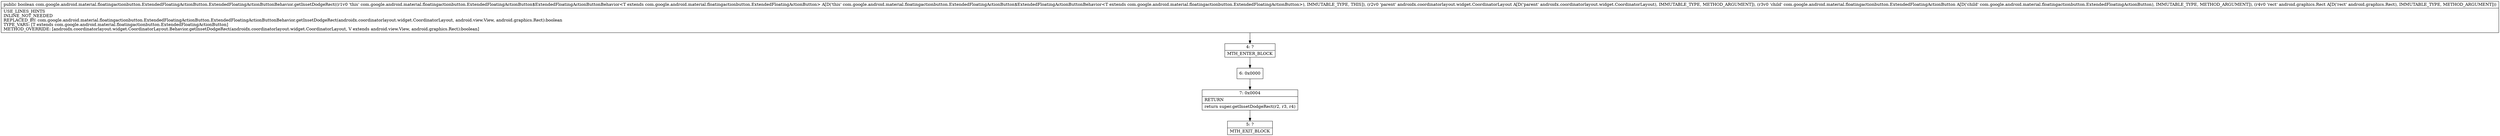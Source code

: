 digraph "CFG forcom.google.android.material.floatingactionbutton.ExtendedFloatingActionButton.ExtendedFloatingActionButtonBehavior.getInsetDodgeRect(Landroidx\/coordinatorlayout\/widget\/CoordinatorLayout;Lcom\/google\/android\/material\/floatingactionbutton\/ExtendedFloatingActionButton;Landroid\/graphics\/Rect;)Z" {
Node_4 [shape=record,label="{4\:\ ?|MTH_ENTER_BLOCK\l}"];
Node_6 [shape=record,label="{6\:\ 0x0000}"];
Node_7 [shape=record,label="{7\:\ 0x0004|RETURN\l|return super.getInsetDodgeRect(r2, r3, r4)\l}"];
Node_5 [shape=record,label="{5\:\ ?|MTH_EXIT_BLOCK\l}"];
MethodNode[shape=record,label="{public boolean com.google.android.material.floatingactionbutton.ExtendedFloatingActionButton.ExtendedFloatingActionButtonBehavior.getInsetDodgeRect((r1v0 'this' com.google.android.material.floatingactionbutton.ExtendedFloatingActionButton$ExtendedFloatingActionButtonBehavior\<T extends com.google.android.material.floatingactionbutton.ExtendedFloatingActionButton\> A[D('this' com.google.android.material.floatingactionbutton.ExtendedFloatingActionButton$ExtendedFloatingActionButtonBehavior\<T extends com.google.android.material.floatingactionbutton.ExtendedFloatingActionButton\>), IMMUTABLE_TYPE, THIS]), (r2v0 'parent' androidx.coordinatorlayout.widget.CoordinatorLayout A[D('parent' androidx.coordinatorlayout.widget.CoordinatorLayout), IMMUTABLE_TYPE, METHOD_ARGUMENT]), (r3v0 'child' com.google.android.material.floatingactionbutton.ExtendedFloatingActionButton A[D('child' com.google.android.material.floatingactionbutton.ExtendedFloatingActionButton), IMMUTABLE_TYPE, METHOD_ARGUMENT]), (r4v0 'rect' android.graphics.Rect A[D('rect' android.graphics.Rect), IMMUTABLE_TYPE, METHOD_ARGUMENT]))  | USE_LINES_HINTS\lINLINE_NOT_NEEDED\lREPLACED_BY: com.google.android.material.floatingactionbutton.ExtendedFloatingActionButton.ExtendedFloatingActionButtonBehavior.getInsetDodgeRect(androidx.coordinatorlayout.widget.CoordinatorLayout, android.view.View, android.graphics.Rect):boolean\lTYPE_VARS: [T extends com.google.android.material.floatingactionbutton.ExtendedFloatingActionButton]\lMETHOD_OVERRIDE: [androidx.coordinatorlayout.widget.CoordinatorLayout.Behavior.getInsetDodgeRect(androidx.coordinatorlayout.widget.CoordinatorLayout, V extends android.view.View, android.graphics.Rect):boolean]\l}"];
MethodNode -> Node_4;Node_4 -> Node_6;
Node_6 -> Node_7;
Node_7 -> Node_5;
}

